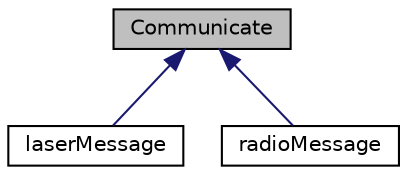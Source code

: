 digraph "Communicate"
{
 // LATEX_PDF_SIZE
  edge [fontname="Helvetica",fontsize="10",labelfontname="Helvetica",labelfontsize="10"];
  node [fontname="Helvetica",fontsize="10",shape=record];
  Node1 [label="Communicate",height=0.2,width=0.4,color="black", fillcolor="grey75", style="filled", fontcolor="black",tooltip="Communicate Class."];
  Node1 -> Node2 [dir="back",color="midnightblue",fontsize="10",style="solid",fontname="Helvetica"];
  Node2 [label="laserMessage",height=0.2,width=0.4,color="black", fillcolor="white", style="filled",URL="$classlaserMessage.html",tooltip="laserMessage Class"];
  Node1 -> Node3 [dir="back",color="midnightblue",fontsize="10",style="solid",fontname="Helvetica"];
  Node3 [label="radioMessage",height=0.2,width=0.4,color="black", fillcolor="white", style="filled",URL="$classradioMessage.html",tooltip="radioMessage Class"];
}
